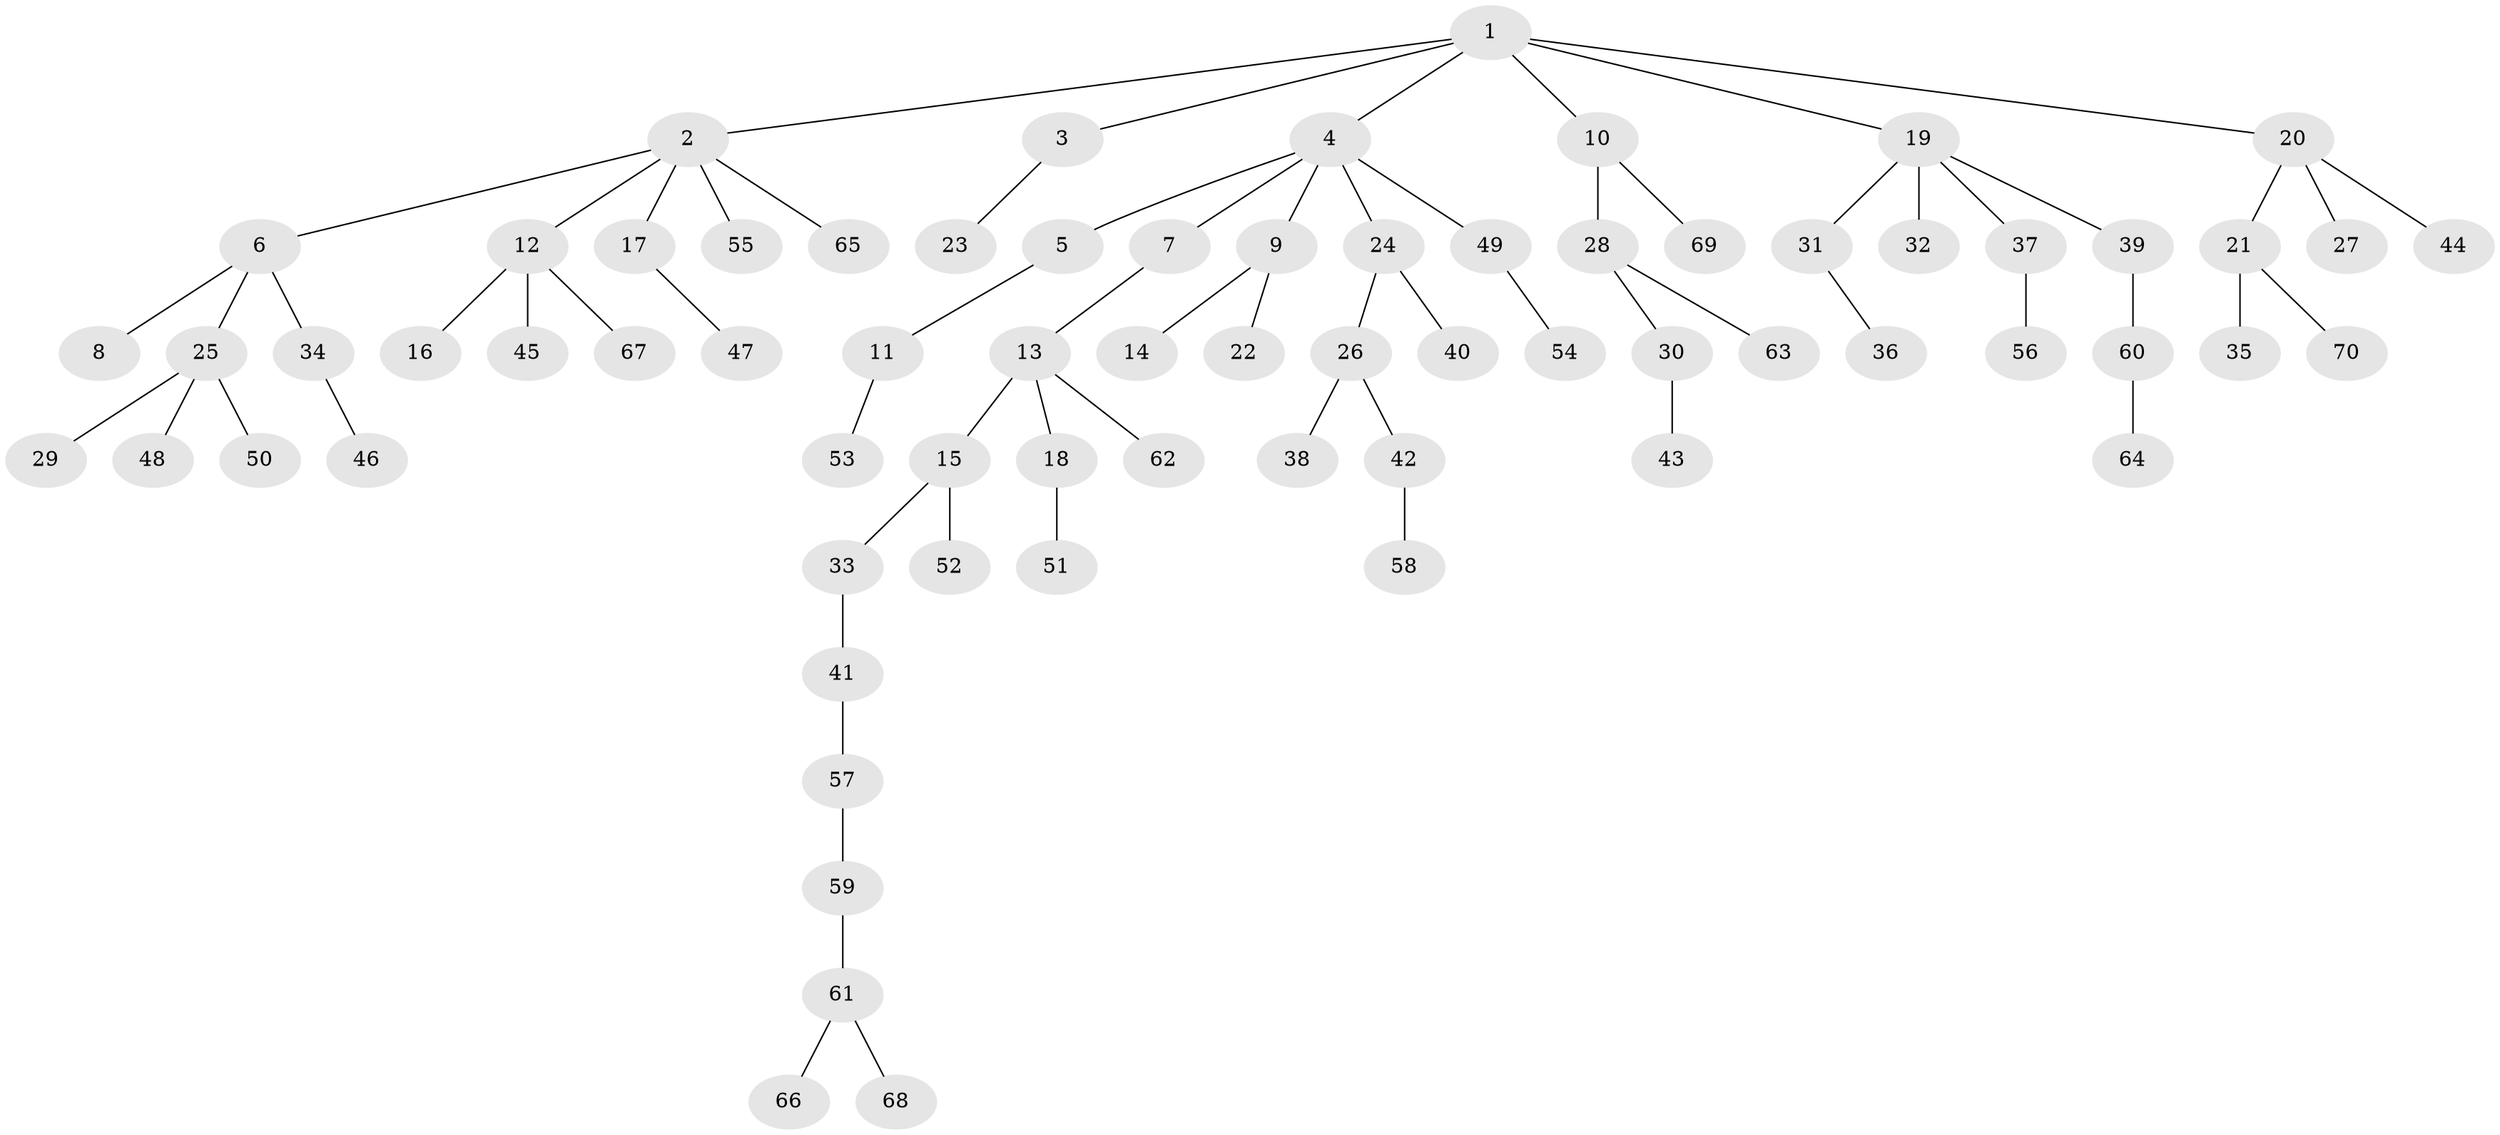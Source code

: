// Generated by graph-tools (version 1.1) at 2025/15/03/09/25 04:15:37]
// undirected, 70 vertices, 69 edges
graph export_dot {
graph [start="1"]
  node [color=gray90,style=filled];
  1;
  2;
  3;
  4;
  5;
  6;
  7;
  8;
  9;
  10;
  11;
  12;
  13;
  14;
  15;
  16;
  17;
  18;
  19;
  20;
  21;
  22;
  23;
  24;
  25;
  26;
  27;
  28;
  29;
  30;
  31;
  32;
  33;
  34;
  35;
  36;
  37;
  38;
  39;
  40;
  41;
  42;
  43;
  44;
  45;
  46;
  47;
  48;
  49;
  50;
  51;
  52;
  53;
  54;
  55;
  56;
  57;
  58;
  59;
  60;
  61;
  62;
  63;
  64;
  65;
  66;
  67;
  68;
  69;
  70;
  1 -- 2;
  1 -- 3;
  1 -- 4;
  1 -- 10;
  1 -- 19;
  1 -- 20;
  2 -- 6;
  2 -- 12;
  2 -- 17;
  2 -- 55;
  2 -- 65;
  3 -- 23;
  4 -- 5;
  4 -- 7;
  4 -- 9;
  4 -- 24;
  4 -- 49;
  5 -- 11;
  6 -- 8;
  6 -- 25;
  6 -- 34;
  7 -- 13;
  9 -- 14;
  9 -- 22;
  10 -- 28;
  10 -- 69;
  11 -- 53;
  12 -- 16;
  12 -- 45;
  12 -- 67;
  13 -- 15;
  13 -- 18;
  13 -- 62;
  15 -- 33;
  15 -- 52;
  17 -- 47;
  18 -- 51;
  19 -- 31;
  19 -- 32;
  19 -- 37;
  19 -- 39;
  20 -- 21;
  20 -- 27;
  20 -- 44;
  21 -- 35;
  21 -- 70;
  24 -- 26;
  24 -- 40;
  25 -- 29;
  25 -- 48;
  25 -- 50;
  26 -- 38;
  26 -- 42;
  28 -- 30;
  28 -- 63;
  30 -- 43;
  31 -- 36;
  33 -- 41;
  34 -- 46;
  37 -- 56;
  39 -- 60;
  41 -- 57;
  42 -- 58;
  49 -- 54;
  57 -- 59;
  59 -- 61;
  60 -- 64;
  61 -- 66;
  61 -- 68;
}
